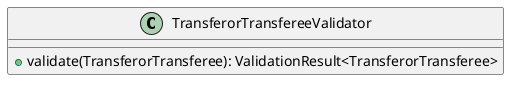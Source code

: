 @startuml

    class TransferorTransfereeValidator [[TransferorTransfereeValidator.html]] {
        +validate(TransferorTransferee): ValidationResult<TransferorTransferee>
    }

@enduml
